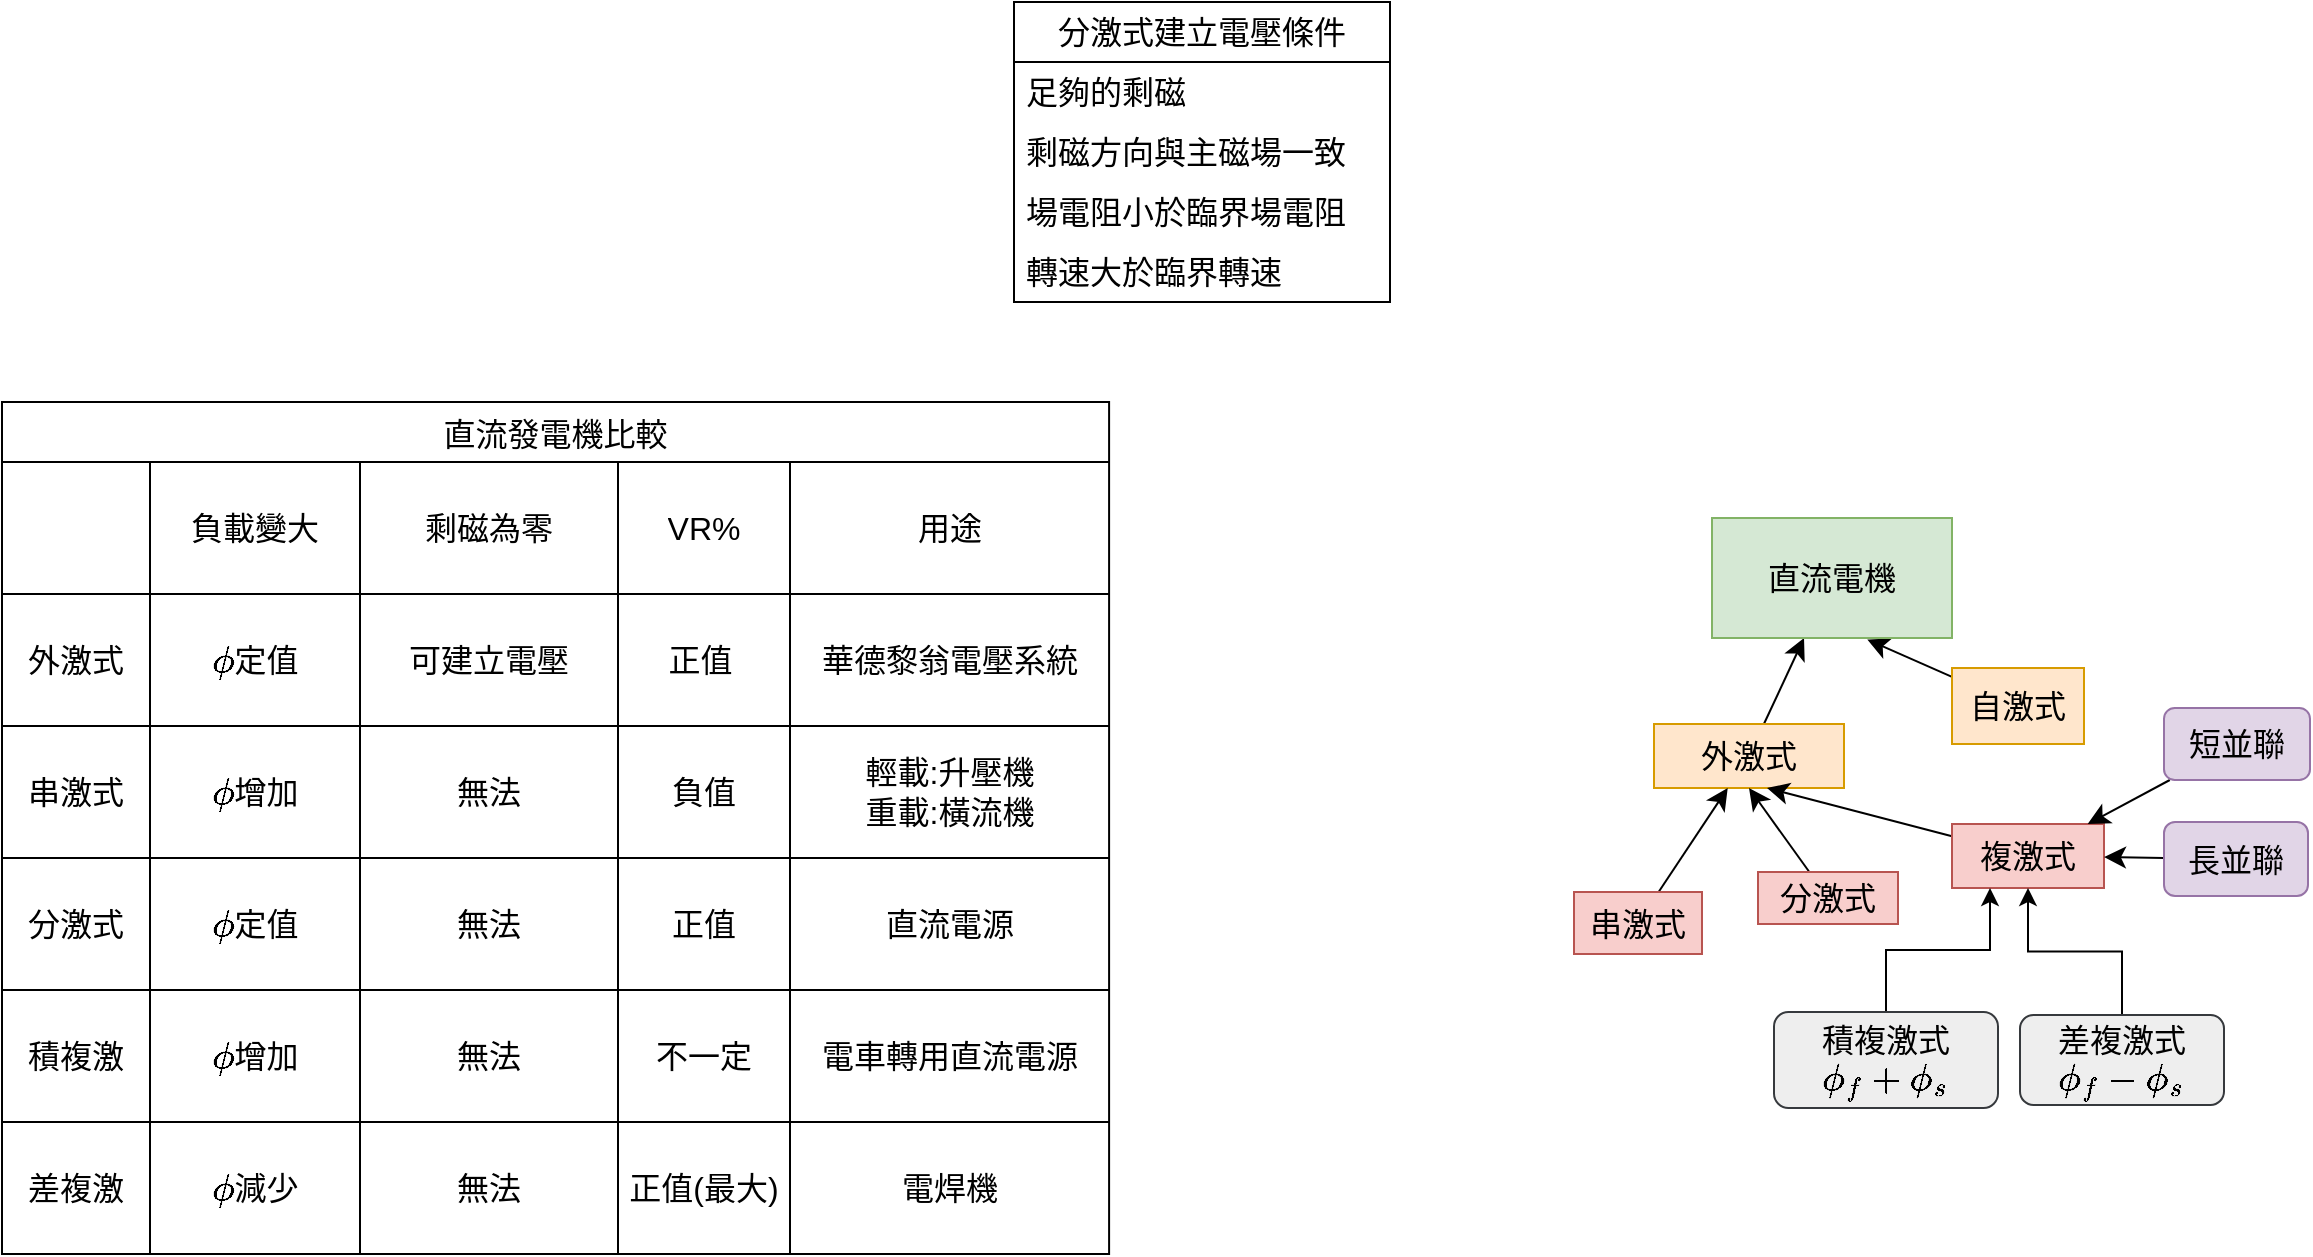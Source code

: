 <mxfile version="21.7.5" type="github">
  <diagram name="第 1 页" id="0khi-y4i2Tu5UxIGoybB">
    <mxGraphModel dx="2045" dy="1000" grid="0" gridSize="10" guides="1" tooltips="1" connect="1" arrows="1" fold="1" page="0" pageScale="1" pageWidth="827" pageHeight="1169" math="1" shadow="0">
      <root>
        <mxCell id="0" />
        <mxCell id="1" parent="0" />
        <mxCell id="_pKEH9My9L13lh35LSAF-10" style="edgeStyle=none;curved=1;rounded=0;orthogonalLoop=1;jettySize=auto;html=1;fontSize=12;startSize=8;endSize=8;" parent="1" source="_pKEH9My9L13lh35LSAF-1" target="_pKEH9My9L13lh35LSAF-9" edge="1">
          <mxGeometry relative="1" as="geometry" />
        </mxCell>
        <mxCell id="_pKEH9My9L13lh35LSAF-1" value="外激式" style="rounded=0;whiteSpace=wrap;html=1;fontSize=16;fillColor=#ffe6cc;strokeColor=#d79b00;" parent="1" vertex="1">
          <mxGeometry x="-4" y="94" width="95" height="32" as="geometry" />
        </mxCell>
        <mxCell id="_pKEH9My9L13lh35LSAF-11" style="edgeStyle=none;curved=1;rounded=0;orthogonalLoop=1;jettySize=auto;html=1;entryX=0.647;entryY=1.013;entryDx=0;entryDy=0;entryPerimeter=0;fontSize=12;startSize=8;endSize=8;" parent="1" source="_pKEH9My9L13lh35LSAF-2" target="_pKEH9My9L13lh35LSAF-9" edge="1">
          <mxGeometry relative="1" as="geometry" />
        </mxCell>
        <mxCell id="_pKEH9My9L13lh35LSAF-2" value="自激式" style="rounded=0;whiteSpace=wrap;html=1;fontSize=16;fillColor=#ffe6cc;strokeColor=#d79b00;" parent="1" vertex="1">
          <mxGeometry x="145" y="66" width="66" height="38" as="geometry" />
        </mxCell>
        <mxCell id="_pKEH9My9L13lh35LSAF-6" style="edgeStyle=none;curved=1;rounded=0;orthogonalLoop=1;jettySize=auto;html=1;fontSize=12;startSize=8;endSize=8;" parent="1" source="_pKEH9My9L13lh35LSAF-3" target="_pKEH9My9L13lh35LSAF-1" edge="1">
          <mxGeometry relative="1" as="geometry" />
        </mxCell>
        <mxCell id="_pKEH9My9L13lh35LSAF-3" value="串激式" style="rounded=0;whiteSpace=wrap;html=1;fontSize=16;fillColor=#f8cecc;strokeColor=#b85450;" parent="1" vertex="1">
          <mxGeometry x="-44" y="178" width="64" height="31" as="geometry" />
        </mxCell>
        <mxCell id="_pKEH9My9L13lh35LSAF-7" style="edgeStyle=none;curved=1;rounded=0;orthogonalLoop=1;jettySize=auto;html=1;entryX=0.5;entryY=1;entryDx=0;entryDy=0;fontSize=12;startSize=8;endSize=8;" parent="1" source="_pKEH9My9L13lh35LSAF-4" target="_pKEH9My9L13lh35LSAF-1" edge="1">
          <mxGeometry relative="1" as="geometry" />
        </mxCell>
        <mxCell id="_pKEH9My9L13lh35LSAF-4" value="分激式" style="rounded=0;whiteSpace=wrap;html=1;fontSize=16;fillColor=#f8cecc;strokeColor=#b85450;" parent="1" vertex="1">
          <mxGeometry x="48" y="168" width="70" height="26" as="geometry" />
        </mxCell>
        <mxCell id="_pKEH9My9L13lh35LSAF-8" style="edgeStyle=none;curved=1;rounded=0;orthogonalLoop=1;jettySize=auto;html=1;entryX=0.595;entryY=1;entryDx=0;entryDy=0;entryPerimeter=0;fontSize=12;startSize=8;endSize=8;" parent="1" source="_pKEH9My9L13lh35LSAF-5" target="_pKEH9My9L13lh35LSAF-1" edge="1">
          <mxGeometry relative="1" as="geometry" />
        </mxCell>
        <mxCell id="_pKEH9My9L13lh35LSAF-5" value="複激式" style="rounded=0;whiteSpace=wrap;html=1;fontSize=16;fillColor=#f8cecc;strokeColor=#b85450;" parent="1" vertex="1">
          <mxGeometry x="145" y="144" width="76" height="32" as="geometry" />
        </mxCell>
        <mxCell id="_pKEH9My9L13lh35LSAF-9" value="直流電機" style="rounded=0;whiteSpace=wrap;html=1;fontSize=16;fillColor=#d5e8d4;strokeColor=#82b366;" parent="1" vertex="1">
          <mxGeometry x="25" y="-9" width="120" height="60" as="geometry" />
        </mxCell>
        <mxCell id="_pKEH9My9L13lh35LSAF-15" style="edgeStyle=none;curved=1;rounded=0;orthogonalLoop=1;jettySize=auto;html=1;fontSize=12;startSize=8;endSize=8;" parent="1" source="_pKEH9My9L13lh35LSAF-12" target="_pKEH9My9L13lh35LSAF-5" edge="1">
          <mxGeometry relative="1" as="geometry" />
        </mxCell>
        <mxCell id="_pKEH9My9L13lh35LSAF-12" value="長並聯" style="rounded=1;whiteSpace=wrap;html=1;fontSize=16;fillColor=#e1d5e7;strokeColor=#9673a6;" parent="1" vertex="1">
          <mxGeometry x="251" y="143" width="72" height="37" as="geometry" />
        </mxCell>
        <mxCell id="_pKEH9My9L13lh35LSAF-14" style="edgeStyle=none;curved=1;rounded=0;orthogonalLoop=1;jettySize=auto;html=1;fontSize=12;startSize=8;endSize=8;" parent="1" source="_pKEH9My9L13lh35LSAF-13" target="_pKEH9My9L13lh35LSAF-5" edge="1">
          <mxGeometry relative="1" as="geometry" />
        </mxCell>
        <mxCell id="_pKEH9My9L13lh35LSAF-13" value="短並聯" style="rounded=1;whiteSpace=wrap;html=1;fontSize=16;fillColor=#e1d5e7;strokeColor=#9673a6;" parent="1" vertex="1">
          <mxGeometry x="251" y="86" width="73" height="36" as="geometry" />
        </mxCell>
        <mxCell id="_pKEH9My9L13lh35LSAF-21" style="edgeStyle=orthogonalEdgeStyle;rounded=0;orthogonalLoop=1;jettySize=auto;html=1;entryX=0.5;entryY=1;entryDx=0;entryDy=0;" parent="1" source="_pKEH9My9L13lh35LSAF-16" target="_pKEH9My9L13lh35LSAF-5" edge="1">
          <mxGeometry relative="1" as="geometry" />
        </mxCell>
        <mxCell id="_pKEH9My9L13lh35LSAF-16" value="差複激式\(\phi_f-\phi_s\)" style="rounded=1;whiteSpace=wrap;html=1;fontSize=16;fillColor=#eeeeee;strokeColor=#36393d;" parent="1" vertex="1">
          <mxGeometry x="179" y="239.5" width="102" height="45" as="geometry" />
        </mxCell>
        <mxCell id="_pKEH9My9L13lh35LSAF-20" style="edgeStyle=orthogonalEdgeStyle;rounded=0;orthogonalLoop=1;jettySize=auto;html=1;entryX=0.25;entryY=1;entryDx=0;entryDy=0;" parent="1" source="_pKEH9My9L13lh35LSAF-17" target="_pKEH9My9L13lh35LSAF-5" edge="1">
          <mxGeometry relative="1" as="geometry" />
        </mxCell>
        <mxCell id="_pKEH9My9L13lh35LSAF-17" value="積複激式\(&lt;br&gt;\phi_f + \phi_s\)" style="rounded=1;whiteSpace=wrap;html=1;fontSize=16;fillColor=#eeeeee;strokeColor=#36393d;" parent="1" vertex="1">
          <mxGeometry x="56" y="238" width="112" height="48" as="geometry" />
        </mxCell>
        <mxCell id="I8KW_stVI-7e_ENemAaj-4" value="分激式建立電壓條件" style="swimlane;fontStyle=0;childLayout=stackLayout;horizontal=1;startSize=30;horizontalStack=0;resizeParent=1;resizeParentMax=0;resizeLast=0;collapsible=1;marginBottom=0;whiteSpace=wrap;html=1;fontSize=16;" vertex="1" parent="1">
          <mxGeometry x="-324" y="-267" width="188" height="150" as="geometry">
            <mxRectangle x="-324" y="-267" width="179" height="31" as="alternateBounds" />
          </mxGeometry>
        </mxCell>
        <mxCell id="I8KW_stVI-7e_ENemAaj-5" value="足夠的剩磁" style="text;strokeColor=none;fillColor=none;align=left;verticalAlign=middle;spacingLeft=4;spacingRight=4;overflow=hidden;points=[[0,0.5],[1,0.5]];portConstraint=eastwest;rotatable=0;whiteSpace=wrap;html=1;fontSize=16;" vertex="1" parent="I8KW_stVI-7e_ENemAaj-4">
          <mxGeometry y="30" width="188" height="30" as="geometry" />
        </mxCell>
        <mxCell id="I8KW_stVI-7e_ENemAaj-6" value="剩磁方向與主磁場一致" style="text;strokeColor=none;fillColor=none;align=left;verticalAlign=middle;spacingLeft=4;spacingRight=4;overflow=hidden;points=[[0,0.5],[1,0.5]];portConstraint=eastwest;rotatable=0;whiteSpace=wrap;html=1;fontSize=16;" vertex="1" parent="I8KW_stVI-7e_ENemAaj-4">
          <mxGeometry y="60" width="188" height="30" as="geometry" />
        </mxCell>
        <mxCell id="I8KW_stVI-7e_ENemAaj-7" value="場電阻小於臨界場電阻&lt;br&gt;" style="text;strokeColor=none;fillColor=none;align=left;verticalAlign=middle;spacingLeft=4;spacingRight=4;overflow=hidden;points=[[0,0.5],[1,0.5]];portConstraint=eastwest;rotatable=0;whiteSpace=wrap;html=1;fontSize=16;" vertex="1" parent="I8KW_stVI-7e_ENemAaj-4">
          <mxGeometry y="90" width="188" height="30" as="geometry" />
        </mxCell>
        <mxCell id="I8KW_stVI-7e_ENemAaj-11" value="轉速大於臨界轉速" style="text;strokeColor=none;fillColor=none;align=left;verticalAlign=middle;spacingLeft=4;spacingRight=4;overflow=hidden;points=[[0,0.5],[1,0.5]];portConstraint=eastwest;rotatable=0;whiteSpace=wrap;html=1;fontSize=16;" vertex="1" parent="I8KW_stVI-7e_ENemAaj-4">
          <mxGeometry y="120" width="188" height="30" as="geometry" />
        </mxCell>
        <mxCell id="I8KW_stVI-7e_ENemAaj-40" value="直流發電機比較" style="shape=table;startSize=30;container=1;collapsible=0;childLayout=tableLayout;strokeColor=default;fontSize=16;" vertex="1" parent="1">
          <mxGeometry x="-830" y="-67" width="553.55" height="426" as="geometry" />
        </mxCell>
        <mxCell id="I8KW_stVI-7e_ENemAaj-129" style="shape=tableRow;horizontal=0;startSize=0;swimlaneHead=0;swimlaneBody=0;strokeColor=inherit;top=0;left=0;bottom=0;right=0;collapsible=0;dropTarget=0;fillColor=none;points=[[0,0.5],[1,0.5]];portConstraint=eastwest;fontSize=16;" vertex="1" parent="I8KW_stVI-7e_ENemAaj-40">
          <mxGeometry y="30" width="553.55" height="66" as="geometry" />
        </mxCell>
        <mxCell id="I8KW_stVI-7e_ENemAaj-130" style="shape=partialRectangle;html=1;whiteSpace=wrap;connectable=0;strokeColor=inherit;overflow=hidden;fillColor=none;top=0;left=0;bottom=0;right=0;pointerEvents=1;fontSize=16;" vertex="1" parent="I8KW_stVI-7e_ENemAaj-129">
          <mxGeometry width="74" height="66" as="geometry">
            <mxRectangle width="74" height="66" as="alternateBounds" />
          </mxGeometry>
        </mxCell>
        <mxCell id="I8KW_stVI-7e_ENemAaj-131" value="負載變大" style="shape=partialRectangle;html=1;whiteSpace=wrap;connectable=0;strokeColor=inherit;overflow=hidden;fillColor=none;top=0;left=0;bottom=0;right=0;pointerEvents=1;fontSize=16;" vertex="1" parent="I8KW_stVI-7e_ENemAaj-129">
          <mxGeometry x="74" width="105" height="66" as="geometry">
            <mxRectangle width="105" height="66" as="alternateBounds" />
          </mxGeometry>
        </mxCell>
        <mxCell id="I8KW_stVI-7e_ENemAaj-132" value="剩磁為零" style="shape=partialRectangle;html=1;whiteSpace=wrap;connectable=0;strokeColor=inherit;overflow=hidden;fillColor=none;top=0;left=0;bottom=0;right=0;pointerEvents=1;fontSize=16;" vertex="1" parent="I8KW_stVI-7e_ENemAaj-129">
          <mxGeometry x="179" width="129" height="66" as="geometry">
            <mxRectangle width="129" height="66" as="alternateBounds" />
          </mxGeometry>
        </mxCell>
        <mxCell id="I8KW_stVI-7e_ENemAaj-133" value="VR%" style="shape=partialRectangle;html=1;whiteSpace=wrap;connectable=0;strokeColor=inherit;overflow=hidden;fillColor=none;top=0;left=0;bottom=0;right=0;pointerEvents=1;fontSize=16;" vertex="1" parent="I8KW_stVI-7e_ENemAaj-129">
          <mxGeometry x="308" width="86" height="66" as="geometry">
            <mxRectangle width="86" height="66" as="alternateBounds" />
          </mxGeometry>
        </mxCell>
        <mxCell id="I8KW_stVI-7e_ENemAaj-139" value="用途" style="shape=partialRectangle;html=1;whiteSpace=wrap;connectable=0;strokeColor=inherit;overflow=hidden;fillColor=none;top=0;left=0;bottom=0;right=0;pointerEvents=1;fontSize=16;" vertex="1" parent="I8KW_stVI-7e_ENemAaj-129">
          <mxGeometry x="394" width="160" height="66" as="geometry">
            <mxRectangle width="160" height="66" as="alternateBounds" />
          </mxGeometry>
        </mxCell>
        <mxCell id="I8KW_stVI-7e_ENemAaj-41" value="" style="shape=tableRow;horizontal=0;startSize=0;swimlaneHead=0;swimlaneBody=0;strokeColor=inherit;top=0;left=0;bottom=0;right=0;collapsible=0;dropTarget=0;fillColor=none;points=[[0,0.5],[1,0.5]];portConstraint=eastwest;fontSize=16;" vertex="1" parent="I8KW_stVI-7e_ENemAaj-40">
          <mxGeometry y="96" width="553.55" height="66" as="geometry" />
        </mxCell>
        <mxCell id="I8KW_stVI-7e_ENemAaj-42" value="外激式" style="shape=partialRectangle;html=1;whiteSpace=wrap;connectable=0;strokeColor=inherit;overflow=hidden;fillColor=none;top=0;left=0;bottom=0;right=0;pointerEvents=1;fontSize=16;" vertex="1" parent="I8KW_stVI-7e_ENemAaj-41">
          <mxGeometry width="74" height="66" as="geometry">
            <mxRectangle width="74" height="66" as="alternateBounds" />
          </mxGeometry>
        </mxCell>
        <mxCell id="I8KW_stVI-7e_ENemAaj-43" value="\(\phi\)定值" style="shape=partialRectangle;html=1;whiteSpace=wrap;connectable=0;strokeColor=inherit;overflow=hidden;fillColor=none;top=0;left=0;bottom=0;right=0;pointerEvents=1;fontSize=16;" vertex="1" parent="I8KW_stVI-7e_ENemAaj-41">
          <mxGeometry x="74" width="105" height="66" as="geometry">
            <mxRectangle width="105" height="66" as="alternateBounds" />
          </mxGeometry>
        </mxCell>
        <mxCell id="I8KW_stVI-7e_ENemAaj-44" value="可建立電壓" style="shape=partialRectangle;html=1;whiteSpace=wrap;connectable=0;strokeColor=inherit;overflow=hidden;fillColor=none;top=0;left=0;bottom=0;right=0;pointerEvents=1;fontSize=16;" vertex="1" parent="I8KW_stVI-7e_ENemAaj-41">
          <mxGeometry x="179" width="129" height="66" as="geometry">
            <mxRectangle width="129" height="66" as="alternateBounds" />
          </mxGeometry>
        </mxCell>
        <mxCell id="I8KW_stVI-7e_ENemAaj-134" value="正值&lt;span style=&quot;white-space: pre;&quot;&gt;&#x9;&lt;/span&gt;" style="shape=partialRectangle;html=1;whiteSpace=wrap;connectable=0;strokeColor=inherit;overflow=hidden;fillColor=none;top=0;left=0;bottom=0;right=0;pointerEvents=1;fontSize=16;" vertex="1" parent="I8KW_stVI-7e_ENemAaj-41">
          <mxGeometry x="308" width="86" height="66" as="geometry">
            <mxRectangle width="86" height="66" as="alternateBounds" />
          </mxGeometry>
        </mxCell>
        <mxCell id="I8KW_stVI-7e_ENemAaj-140" value="華德黎翁電壓系統" style="shape=partialRectangle;html=1;whiteSpace=wrap;connectable=0;strokeColor=inherit;overflow=hidden;fillColor=none;top=0;left=0;bottom=0;right=0;pointerEvents=1;fontSize=16;" vertex="1" parent="I8KW_stVI-7e_ENemAaj-41">
          <mxGeometry x="394" width="160" height="66" as="geometry">
            <mxRectangle width="160" height="66" as="alternateBounds" />
          </mxGeometry>
        </mxCell>
        <mxCell id="I8KW_stVI-7e_ENemAaj-45" value="" style="shape=tableRow;horizontal=0;startSize=0;swimlaneHead=0;swimlaneBody=0;strokeColor=inherit;top=0;left=0;bottom=0;right=0;collapsible=0;dropTarget=0;fillColor=none;points=[[0,0.5],[1,0.5]];portConstraint=eastwest;fontSize=16;" vertex="1" parent="I8KW_stVI-7e_ENemAaj-40">
          <mxGeometry y="162" width="553.55" height="66" as="geometry" />
        </mxCell>
        <mxCell id="I8KW_stVI-7e_ENemAaj-46" value="串激式" style="shape=partialRectangle;html=1;whiteSpace=wrap;connectable=0;strokeColor=inherit;overflow=hidden;fillColor=none;top=0;left=0;bottom=0;right=0;pointerEvents=1;fontSize=16;" vertex="1" parent="I8KW_stVI-7e_ENemAaj-45">
          <mxGeometry width="74" height="66" as="geometry">
            <mxRectangle width="74" height="66" as="alternateBounds" />
          </mxGeometry>
        </mxCell>
        <mxCell id="I8KW_stVI-7e_ENemAaj-47" value="\(\phi\)增加" style="shape=partialRectangle;html=1;whiteSpace=wrap;connectable=0;strokeColor=inherit;overflow=hidden;fillColor=none;top=0;left=0;bottom=0;right=0;pointerEvents=1;fontSize=16;" vertex="1" parent="I8KW_stVI-7e_ENemAaj-45">
          <mxGeometry x="74" width="105" height="66" as="geometry">
            <mxRectangle width="105" height="66" as="alternateBounds" />
          </mxGeometry>
        </mxCell>
        <mxCell id="I8KW_stVI-7e_ENemAaj-48" value="無法" style="shape=partialRectangle;html=1;whiteSpace=wrap;connectable=0;strokeColor=inherit;overflow=hidden;fillColor=none;top=0;left=0;bottom=0;right=0;pointerEvents=1;fontSize=16;" vertex="1" parent="I8KW_stVI-7e_ENemAaj-45">
          <mxGeometry x="179" width="129" height="66" as="geometry">
            <mxRectangle width="129" height="66" as="alternateBounds" />
          </mxGeometry>
        </mxCell>
        <mxCell id="I8KW_stVI-7e_ENemAaj-135" value="負值" style="shape=partialRectangle;html=1;whiteSpace=wrap;connectable=0;strokeColor=inherit;overflow=hidden;fillColor=none;top=0;left=0;bottom=0;right=0;pointerEvents=1;fontSize=16;" vertex="1" parent="I8KW_stVI-7e_ENemAaj-45">
          <mxGeometry x="308" width="86" height="66" as="geometry">
            <mxRectangle width="86" height="66" as="alternateBounds" />
          </mxGeometry>
        </mxCell>
        <mxCell id="I8KW_stVI-7e_ENemAaj-141" value="輕載:升壓機&lt;br&gt;重載:橫流機" style="shape=partialRectangle;html=1;whiteSpace=wrap;connectable=0;strokeColor=inherit;overflow=hidden;fillColor=none;top=0;left=0;bottom=0;right=0;pointerEvents=1;fontSize=16;" vertex="1" parent="I8KW_stVI-7e_ENemAaj-45">
          <mxGeometry x="394" width="160" height="66" as="geometry">
            <mxRectangle width="160" height="66" as="alternateBounds" />
          </mxGeometry>
        </mxCell>
        <mxCell id="I8KW_stVI-7e_ENemAaj-49" value="" style="shape=tableRow;horizontal=0;startSize=0;swimlaneHead=0;swimlaneBody=0;strokeColor=inherit;top=0;left=0;bottom=0;right=0;collapsible=0;dropTarget=0;fillColor=none;points=[[0,0.5],[1,0.5]];portConstraint=eastwest;fontSize=16;" vertex="1" parent="I8KW_stVI-7e_ENemAaj-40">
          <mxGeometry y="228" width="553.55" height="66" as="geometry" />
        </mxCell>
        <mxCell id="I8KW_stVI-7e_ENemAaj-50" value="分激式" style="shape=partialRectangle;html=1;whiteSpace=wrap;connectable=0;strokeColor=inherit;overflow=hidden;fillColor=none;top=0;left=0;bottom=0;right=0;pointerEvents=1;fontSize=16;" vertex="1" parent="I8KW_stVI-7e_ENemAaj-49">
          <mxGeometry width="74" height="66" as="geometry">
            <mxRectangle width="74" height="66" as="alternateBounds" />
          </mxGeometry>
        </mxCell>
        <mxCell id="I8KW_stVI-7e_ENemAaj-51" value="\(\phi\)定值" style="shape=partialRectangle;html=1;whiteSpace=wrap;connectable=0;strokeColor=inherit;overflow=hidden;fillColor=none;top=0;left=0;bottom=0;right=0;pointerEvents=1;fontSize=16;" vertex="1" parent="I8KW_stVI-7e_ENemAaj-49">
          <mxGeometry x="74" width="105" height="66" as="geometry">
            <mxRectangle width="105" height="66" as="alternateBounds" />
          </mxGeometry>
        </mxCell>
        <mxCell id="I8KW_stVI-7e_ENemAaj-52" value="無法" style="shape=partialRectangle;html=1;whiteSpace=wrap;connectable=0;strokeColor=inherit;overflow=hidden;fillColor=none;top=0;left=0;bottom=0;right=0;pointerEvents=1;fontSize=16;" vertex="1" parent="I8KW_stVI-7e_ENemAaj-49">
          <mxGeometry x="179" width="129" height="66" as="geometry">
            <mxRectangle width="129" height="66" as="alternateBounds" />
          </mxGeometry>
        </mxCell>
        <mxCell id="I8KW_stVI-7e_ENemAaj-136" value="正值" style="shape=partialRectangle;html=1;whiteSpace=wrap;connectable=0;strokeColor=inherit;overflow=hidden;fillColor=none;top=0;left=0;bottom=0;right=0;pointerEvents=1;fontSize=16;" vertex="1" parent="I8KW_stVI-7e_ENemAaj-49">
          <mxGeometry x="308" width="86" height="66" as="geometry">
            <mxRectangle width="86" height="66" as="alternateBounds" />
          </mxGeometry>
        </mxCell>
        <mxCell id="I8KW_stVI-7e_ENemAaj-142" value="直流電源" style="shape=partialRectangle;html=1;whiteSpace=wrap;connectable=0;strokeColor=inherit;overflow=hidden;fillColor=none;top=0;left=0;bottom=0;right=0;pointerEvents=1;fontSize=16;" vertex="1" parent="I8KW_stVI-7e_ENemAaj-49">
          <mxGeometry x="394" width="160" height="66" as="geometry">
            <mxRectangle width="160" height="66" as="alternateBounds" />
          </mxGeometry>
        </mxCell>
        <mxCell id="I8KW_stVI-7e_ENemAaj-121" style="shape=tableRow;horizontal=0;startSize=0;swimlaneHead=0;swimlaneBody=0;strokeColor=inherit;top=0;left=0;bottom=0;right=0;collapsible=0;dropTarget=0;fillColor=none;points=[[0,0.5],[1,0.5]];portConstraint=eastwest;fontSize=16;" vertex="1" parent="I8KW_stVI-7e_ENemAaj-40">
          <mxGeometry y="294" width="553.55" height="66" as="geometry" />
        </mxCell>
        <mxCell id="I8KW_stVI-7e_ENemAaj-122" value="積複激" style="shape=partialRectangle;html=1;whiteSpace=wrap;connectable=0;strokeColor=inherit;overflow=hidden;fillColor=none;top=0;left=0;bottom=0;right=0;pointerEvents=1;fontSize=16;" vertex="1" parent="I8KW_stVI-7e_ENemAaj-121">
          <mxGeometry width="74" height="66" as="geometry">
            <mxRectangle width="74" height="66" as="alternateBounds" />
          </mxGeometry>
        </mxCell>
        <mxCell id="I8KW_stVI-7e_ENemAaj-123" value="\(\phi\)增加" style="shape=partialRectangle;html=1;whiteSpace=wrap;connectable=0;strokeColor=inherit;overflow=hidden;fillColor=none;top=0;left=0;bottom=0;right=0;pointerEvents=1;fontSize=16;" vertex="1" parent="I8KW_stVI-7e_ENemAaj-121">
          <mxGeometry x="74" width="105" height="66" as="geometry">
            <mxRectangle width="105" height="66" as="alternateBounds" />
          </mxGeometry>
        </mxCell>
        <mxCell id="I8KW_stVI-7e_ENemAaj-124" value="無法" style="shape=partialRectangle;html=1;whiteSpace=wrap;connectable=0;strokeColor=inherit;overflow=hidden;fillColor=none;top=0;left=0;bottom=0;right=0;pointerEvents=1;fontSize=16;" vertex="1" parent="I8KW_stVI-7e_ENemAaj-121">
          <mxGeometry x="179" width="129" height="66" as="geometry">
            <mxRectangle width="129" height="66" as="alternateBounds" />
          </mxGeometry>
        </mxCell>
        <mxCell id="I8KW_stVI-7e_ENemAaj-137" value="不一定" style="shape=partialRectangle;html=1;whiteSpace=wrap;connectable=0;strokeColor=inherit;overflow=hidden;fillColor=none;top=0;left=0;bottom=0;right=0;pointerEvents=1;fontSize=16;" vertex="1" parent="I8KW_stVI-7e_ENemAaj-121">
          <mxGeometry x="308" width="86" height="66" as="geometry">
            <mxRectangle width="86" height="66" as="alternateBounds" />
          </mxGeometry>
        </mxCell>
        <mxCell id="I8KW_stVI-7e_ENemAaj-143" value="電車轉用直流電源" style="shape=partialRectangle;html=1;whiteSpace=wrap;connectable=0;strokeColor=inherit;overflow=hidden;fillColor=none;top=0;left=0;bottom=0;right=0;pointerEvents=1;fontSize=16;" vertex="1" parent="I8KW_stVI-7e_ENemAaj-121">
          <mxGeometry x="394" width="160" height="66" as="geometry">
            <mxRectangle width="160" height="66" as="alternateBounds" />
          </mxGeometry>
        </mxCell>
        <mxCell id="I8KW_stVI-7e_ENemAaj-125" style="shape=tableRow;horizontal=0;startSize=0;swimlaneHead=0;swimlaneBody=0;strokeColor=inherit;top=0;left=0;bottom=0;right=0;collapsible=0;dropTarget=0;fillColor=none;points=[[0,0.5],[1,0.5]];portConstraint=eastwest;fontSize=16;" vertex="1" parent="I8KW_stVI-7e_ENemAaj-40">
          <mxGeometry y="360" width="553.55" height="66" as="geometry" />
        </mxCell>
        <mxCell id="I8KW_stVI-7e_ENemAaj-126" value="差複激" style="shape=partialRectangle;html=1;whiteSpace=wrap;connectable=0;strokeColor=inherit;overflow=hidden;fillColor=none;top=0;left=0;bottom=0;right=0;pointerEvents=1;fontSize=16;" vertex="1" parent="I8KW_stVI-7e_ENemAaj-125">
          <mxGeometry width="74" height="66" as="geometry">
            <mxRectangle width="74" height="66" as="alternateBounds" />
          </mxGeometry>
        </mxCell>
        <mxCell id="I8KW_stVI-7e_ENemAaj-127" value="\(\phi\)減少" style="shape=partialRectangle;html=1;whiteSpace=wrap;connectable=0;strokeColor=inherit;overflow=hidden;fillColor=none;top=0;left=0;bottom=0;right=0;pointerEvents=1;fontSize=16;" vertex="1" parent="I8KW_stVI-7e_ENemAaj-125">
          <mxGeometry x="74" width="105" height="66" as="geometry">
            <mxRectangle width="105" height="66" as="alternateBounds" />
          </mxGeometry>
        </mxCell>
        <mxCell id="I8KW_stVI-7e_ENemAaj-128" value="無法" style="shape=partialRectangle;html=1;whiteSpace=wrap;connectable=0;strokeColor=inherit;overflow=hidden;fillColor=none;top=0;left=0;bottom=0;right=0;pointerEvents=1;fontSize=16;" vertex="1" parent="I8KW_stVI-7e_ENemAaj-125">
          <mxGeometry x="179" width="129" height="66" as="geometry">
            <mxRectangle width="129" height="66" as="alternateBounds" />
          </mxGeometry>
        </mxCell>
        <mxCell id="I8KW_stVI-7e_ENemAaj-138" value="正值(最大)" style="shape=partialRectangle;html=1;whiteSpace=wrap;connectable=0;strokeColor=inherit;overflow=hidden;fillColor=none;top=0;left=0;bottom=0;right=0;pointerEvents=1;fontSize=16;" vertex="1" parent="I8KW_stVI-7e_ENemAaj-125">
          <mxGeometry x="308" width="86" height="66" as="geometry">
            <mxRectangle width="86" height="66" as="alternateBounds" />
          </mxGeometry>
        </mxCell>
        <mxCell id="I8KW_stVI-7e_ENemAaj-144" value="電焊機" style="shape=partialRectangle;html=1;whiteSpace=wrap;connectable=0;strokeColor=inherit;overflow=hidden;fillColor=none;top=0;left=0;bottom=0;right=0;pointerEvents=1;fontSize=16;" vertex="1" parent="I8KW_stVI-7e_ENemAaj-125">
          <mxGeometry x="394" width="160" height="66" as="geometry">
            <mxRectangle width="160" height="66" as="alternateBounds" />
          </mxGeometry>
        </mxCell>
      </root>
    </mxGraphModel>
  </diagram>
</mxfile>
